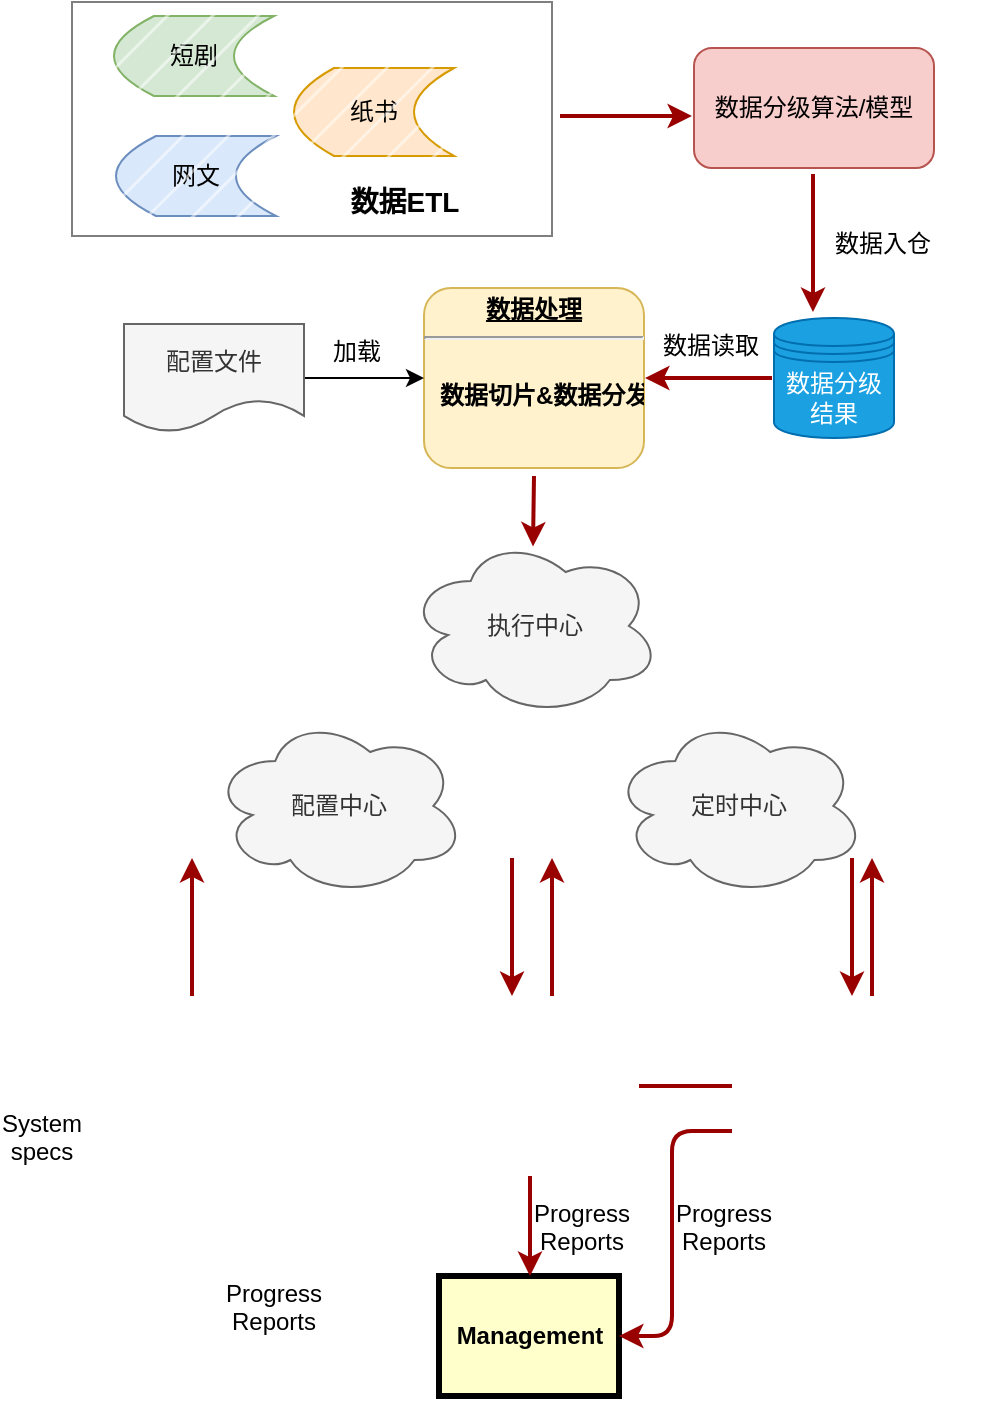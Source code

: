 <mxfile version="24.7.0" type="github">
  <diagram name="Page-1" id="c7558073-3199-34d8-9f00-42111426c3f3">
    <mxGraphModel dx="1050" dy="530" grid="1" gridSize="10" guides="1" tooltips="1" connect="1" arrows="1" fold="1" page="1" pageScale="1" pageWidth="826" pageHeight="1169" background="none" math="0" shadow="0">
      <root>
        <mxCell id="0" />
        <mxCell id="1" parent="0" />
        <mxCell id="6" value="&lt;p style=&quot;margin: 0px; margin-top: 4px; text-align: center; text-decoration: underline;&quot;&gt;&lt;strong&gt;数据处理&lt;br&gt;&lt;/strong&gt;&lt;/p&gt;&lt;hr&gt;&lt;p style=&quot;margin: 0px; margin-left: 8px;&quot;&gt;&lt;br&gt;&lt;/p&gt;&lt;p style=&quot;margin: 0px; margin-left: 8px;&quot;&gt;数据切片&amp;amp;数据分发&lt;/p&gt;" style="verticalAlign=middle;align=center;overflow=fill;fontSize=12;fontFamily=Helvetica;html=1;rounded=1;fontStyle=1;strokeWidth=1;fillColor=#fff2cc;strokeColor=#d6b656;" parent="1" vertex="1">
          <mxGeometry x="346" y="156" width="110" height="90" as="geometry" />
        </mxCell>
        <mxCell id="13" value="Management" style="whiteSpace=wrap;align=center;verticalAlign=middle;fontStyle=1;strokeWidth=3;fillColor=#FFFFCC" parent="1" vertex="1">
          <mxGeometry x="353.5" y="650" width="90" height="60" as="geometry" />
        </mxCell>
        <mxCell id="51" value="" style="endArrow=none;noEdgeStyle=1;strokeColor=#990000;strokeWidth=2" parent="1" edge="1">
          <mxGeometry relative="1" as="geometry">
            <mxPoint x="500" y="555" as="sourcePoint" />
            <mxPoint x="453.5" y="555" as="targetPoint" />
          </mxGeometry>
        </mxCell>
        <mxCell id="76" value="" style="edgeStyle=elbowEdgeStyle;elbow=horizontal;strokeColor=#990000;strokeWidth=2" parent="1" edge="1">
          <mxGeometry width="100" height="100" relative="1" as="geometry">
            <mxPoint x="570" y="510" as="sourcePoint" />
            <mxPoint x="570" y="441" as="targetPoint" />
            <Array as="points">
              <mxPoint x="570" y="470" />
            </Array>
          </mxGeometry>
        </mxCell>
        <mxCell id="77" value="" style="edgeStyle=elbowEdgeStyle;elbow=horizontal;strokeColor=#990000;strokeWidth=2" parent="1" edge="1">
          <mxGeometry width="100" height="100" relative="1" as="geometry">
            <mxPoint x="560" y="441" as="sourcePoint" />
            <mxPoint x="560" y="510" as="targetPoint" />
            <Array as="points">
              <mxPoint x="560" y="480" />
            </Array>
          </mxGeometry>
        </mxCell>
        <mxCell id="81" value="" style="edgeStyle=elbowEdgeStyle;elbow=horizontal;exitX=0;exitY=0.75;strokeColor=#990000;strokeWidth=2" parent="1" target="13" edge="1">
          <mxGeometry width="100" height="100" relative="1" as="geometry">
            <mxPoint x="500" y="577.5" as="sourcePoint" />
            <mxPoint x="520" y="630" as="targetPoint" />
            <Array as="points">
              <mxPoint x="470" y="630" />
            </Array>
          </mxGeometry>
        </mxCell>
        <mxCell id="82" value="Progress&#xa;Reports" style="text;spacingTop=-5;align=center" parent="1" vertex="1">
          <mxGeometry x="481.0" y="610.0" width="30" height="20" as="geometry" />
        </mxCell>
        <mxCell id="83" value="" style="edgeStyle=elbowEdgeStyle;elbow=horizontal;strokeColor=#990000;strokeWidth=2" parent="1" target="13" edge="1">
          <mxGeometry width="100" height="100" relative="1" as="geometry">
            <mxPoint x="399" y="600" as="sourcePoint" />
            <mxPoint x="230.0" y="650" as="targetPoint" />
          </mxGeometry>
        </mxCell>
        <mxCell id="84" value="Progress&#xa;Reports" style="text;spacingTop=-5;align=center" parent="1" vertex="1">
          <mxGeometry x="410.0" y="610.0" width="30" height="20" as="geometry" />
        </mxCell>
        <mxCell id="85" value="" style="edgeStyle=elbowEdgeStyle;elbow=horizontal;strokeColor=#990000;strokeWidth=2;exitX=1;exitY=0.5;exitDx=0;exitDy=0;" parent="1" edge="1">
          <mxGeometry width="100" height="100" relative="1" as="geometry">
            <mxPoint x="414" y="70" as="sourcePoint" />
            <mxPoint x="480" y="70" as="targetPoint" />
            <Array as="points" />
          </mxGeometry>
        </mxCell>
        <mxCell id="86" value="Progress&#xa;Reports" style="text;spacingTop=-5;align=center" parent="1" vertex="1">
          <mxGeometry x="256.0" y="650.0" width="30" height="20" as="geometry" />
        </mxCell>
        <mxCell id="88" value="" style="edgeStyle=elbowEdgeStyle;elbow=horizontal;strokeColor=#990000;strokeWidth=2" parent="1" edge="1">
          <mxGeometry width="100" height="100" relative="1" as="geometry">
            <mxPoint x="390" y="441" as="sourcePoint" />
            <mxPoint x="390" y="510" as="targetPoint" />
            <Array as="points">
              <mxPoint x="390" y="470" />
            </Array>
          </mxGeometry>
        </mxCell>
        <mxCell id="89" value="" style="edgeStyle=elbowEdgeStyle;elbow=horizontal;strokeColor=#990000;strokeWidth=2" parent="1" edge="1">
          <mxGeometry width="100" height="100" relative="1" as="geometry">
            <mxPoint x="410" y="510" as="sourcePoint" />
            <mxPoint x="410" y="441" as="targetPoint" />
            <Array as="points">
              <mxPoint x="410" y="470" />
            </Array>
          </mxGeometry>
        </mxCell>
        <mxCell id="92" value="" style="edgeStyle=elbowEdgeStyle;elbow=horizontal;strokeColor=#990000;strokeWidth=2;entryX=0.502;entryY=0.058;entryDx=0;entryDy=0;entryPerimeter=0;" parent="1" target="Rml0BYQFzfzDWqCBFkqi-107" edge="1">
          <mxGeometry width="100" height="100" relative="1" as="geometry">
            <mxPoint x="401" y="250" as="sourcePoint" />
            <mxPoint x="401" y="280" as="targetPoint" />
            <Array as="points">
              <mxPoint x="400.5" y="269" />
            </Array>
          </mxGeometry>
        </mxCell>
        <mxCell id="93" value="" style="edgeStyle=elbowEdgeStyle;elbow=horizontal;strokeColor=#990000;strokeWidth=2" parent="1" edge="1">
          <mxGeometry width="100" height="100" relative="1" as="geometry">
            <mxPoint x="230" y="510" as="sourcePoint" />
            <mxPoint x="230" y="441" as="targetPoint" />
            <Array as="points">
              <mxPoint x="230" y="470" />
            </Array>
          </mxGeometry>
        </mxCell>
        <mxCell id="94" value="System&#xa;specs" style="text;spacingTop=-5;align=center" parent="1" vertex="1">
          <mxGeometry x="140.0" y="565.0" width="30" height="20" as="geometry" />
        </mxCell>
        <mxCell id="Rml0BYQFzfzDWqCBFkqi-97" value="网文" style="shape=dataStorage;whiteSpace=wrap;html=1;fixedSize=1;fillColor=#dae8fc;strokeColor=#6c8ebf;size=20;" vertex="1" parent="1">
          <mxGeometry x="192" y="80" width="80" height="40" as="geometry" />
        </mxCell>
        <mxCell id="Rml0BYQFzfzDWqCBFkqi-98" value="短剧" style="shape=dataStorage;whiteSpace=wrap;html=1;fixedSize=1;fillColor=#d5e8d4;strokeColor=#82b366;" vertex="1" parent="1">
          <mxGeometry x="191" y="20" width="80" height="40" as="geometry" />
        </mxCell>
        <mxCell id="Rml0BYQFzfzDWqCBFkqi-99" value="纸书" style="shape=dataStorage;whiteSpace=wrap;html=1;fixedSize=1;fillColor=#ffe6cc;strokeColor=#d79b00;" vertex="1" parent="1">
          <mxGeometry x="281" y="46" width="80" height="44" as="geometry" />
        </mxCell>
        <mxCell id="Rml0BYQFzfzDWqCBFkqi-101" value="数据分级算法/模型" style="rounded=1;whiteSpace=wrap;html=1;fillColor=#f8cecc;strokeColor=#b85450;" vertex="1" parent="1">
          <mxGeometry x="481" y="36" width="120" height="60" as="geometry" />
        </mxCell>
        <mxCell id="Rml0BYQFzfzDWqCBFkqi-102" value="" style="rounded=0;whiteSpace=wrap;html=1;fillStyle=hatch;opacity=50;" vertex="1" parent="1">
          <mxGeometry x="170" y="13" width="240" height="117" as="geometry" />
        </mxCell>
        <mxCell id="Rml0BYQFzfzDWqCBFkqi-103" value="数据分级结果" style="shape=datastore;whiteSpace=wrap;html=1;fillColor=#1ba1e2;fontColor=#ffffff;strokeColor=#006EAF;" vertex="1" parent="1">
          <mxGeometry x="521" y="171" width="60" height="60" as="geometry" />
        </mxCell>
        <mxCell id="Rml0BYQFzfzDWqCBFkqi-122" value="" style="edgeStyle=orthogonalEdgeStyle;rounded=0;orthogonalLoop=1;jettySize=auto;html=1;" edge="1" parent="1" source="Rml0BYQFzfzDWqCBFkqi-104" target="6">
          <mxGeometry relative="1" as="geometry" />
        </mxCell>
        <mxCell id="Rml0BYQFzfzDWqCBFkqi-104" value="配置文件" style="shape=document;whiteSpace=wrap;html=1;boundedLbl=1;fillColor=#f5f5f5;fontColor=#333333;strokeColor=#666666;" vertex="1" parent="1">
          <mxGeometry x="196" y="174" width="90" height="54" as="geometry" />
        </mxCell>
        <mxCell id="Rml0BYQFzfzDWqCBFkqi-107" value="执行中心" style="ellipse;shape=cloud;whiteSpace=wrap;html=1;fillColor=#f5f5f5;fontColor=#333333;strokeColor=#666666;" vertex="1" parent="1">
          <mxGeometry x="337.75" y="280" width="126.5" height="90" as="geometry" />
        </mxCell>
        <mxCell id="Rml0BYQFzfzDWqCBFkqi-109" value="配置中心" style="ellipse;shape=cloud;whiteSpace=wrap;html=1;fillColor=#f5f5f5;fontColor=#333333;strokeColor=#666666;" vertex="1" parent="1">
          <mxGeometry x="240" y="370" width="126.5" height="90" as="geometry" />
        </mxCell>
        <mxCell id="Rml0BYQFzfzDWqCBFkqi-110" value="定时中心" style="ellipse;shape=cloud;whiteSpace=wrap;html=1;fillColor=#f5f5f5;fontColor=#333333;strokeColor=#666666;" vertex="1" parent="1">
          <mxGeometry x="440" y="370" width="126.5" height="90" as="geometry" />
        </mxCell>
        <mxCell id="Rml0BYQFzfzDWqCBFkqi-111" value="" style="edgeStyle=elbowEdgeStyle;elbow=vertical;strokeColor=#990000;strokeWidth=2" edge="1" parent="1">
          <mxGeometry width="100" height="100" relative="1" as="geometry">
            <mxPoint x="520" y="201" as="sourcePoint" />
            <mxPoint x="456.5" y="200.5" as="targetPoint" />
          </mxGeometry>
        </mxCell>
        <mxCell id="Rml0BYQFzfzDWqCBFkqi-116" value="" style="edgeStyle=elbowEdgeStyle;elbow=horizontal;strokeColor=#990000;strokeWidth=2" edge="1" parent="1">
          <mxGeometry width="100" height="100" relative="1" as="geometry">
            <mxPoint x="540.5" y="99" as="sourcePoint" />
            <mxPoint x="540.5" y="168" as="targetPoint" />
            <Array as="points">
              <mxPoint x="540.5" y="128" />
            </Array>
          </mxGeometry>
        </mxCell>
        <mxCell id="Rml0BYQFzfzDWqCBFkqi-117" value="&lt;font style=&quot;font-size: 14px;&quot;&gt;数据ETL&lt;/font&gt;" style="text;strokeColor=none;fillColor=none;html=1;fontSize=24;fontStyle=1;verticalAlign=middle;align=center;" vertex="1" parent="1">
          <mxGeometry x="281" y="100" width="109" height="20" as="geometry" />
        </mxCell>
        <mxCell id="Rml0BYQFzfzDWqCBFkqi-118" value="&lt;font style=&quot;font-size: 12px; font-weight: normal;&quot;&gt;数据入仓&lt;/font&gt;" style="text;strokeColor=none;fillColor=none;html=1;fontSize=24;fontStyle=1;verticalAlign=middle;align=center;" vertex="1" parent="1">
          <mxGeometry x="520" y="120" width="109" height="20" as="geometry" />
        </mxCell>
        <mxCell id="Rml0BYQFzfzDWqCBFkqi-119" value="&lt;font style=&quot;font-size: 12px; font-weight: normal;&quot;&gt;数据读取&lt;/font&gt;" style="text;strokeColor=none;fillColor=none;html=1;fontSize=24;fontStyle=1;verticalAlign=middle;align=center;" vertex="1" parent="1">
          <mxGeometry x="434" y="171" width="109" height="20" as="geometry" />
        </mxCell>
        <mxCell id="Rml0BYQFzfzDWqCBFkqi-123" value="&lt;font style=&quot;font-size: 12px; font-weight: normal;&quot;&gt;加载&lt;/font&gt;" style="text;strokeColor=none;fillColor=none;html=1;fontSize=24;fontStyle=1;verticalAlign=middle;align=center;" vertex="1" parent="1">
          <mxGeometry x="257.5" y="174" width="109" height="20" as="geometry" />
        </mxCell>
      </root>
    </mxGraphModel>
  </diagram>
</mxfile>
